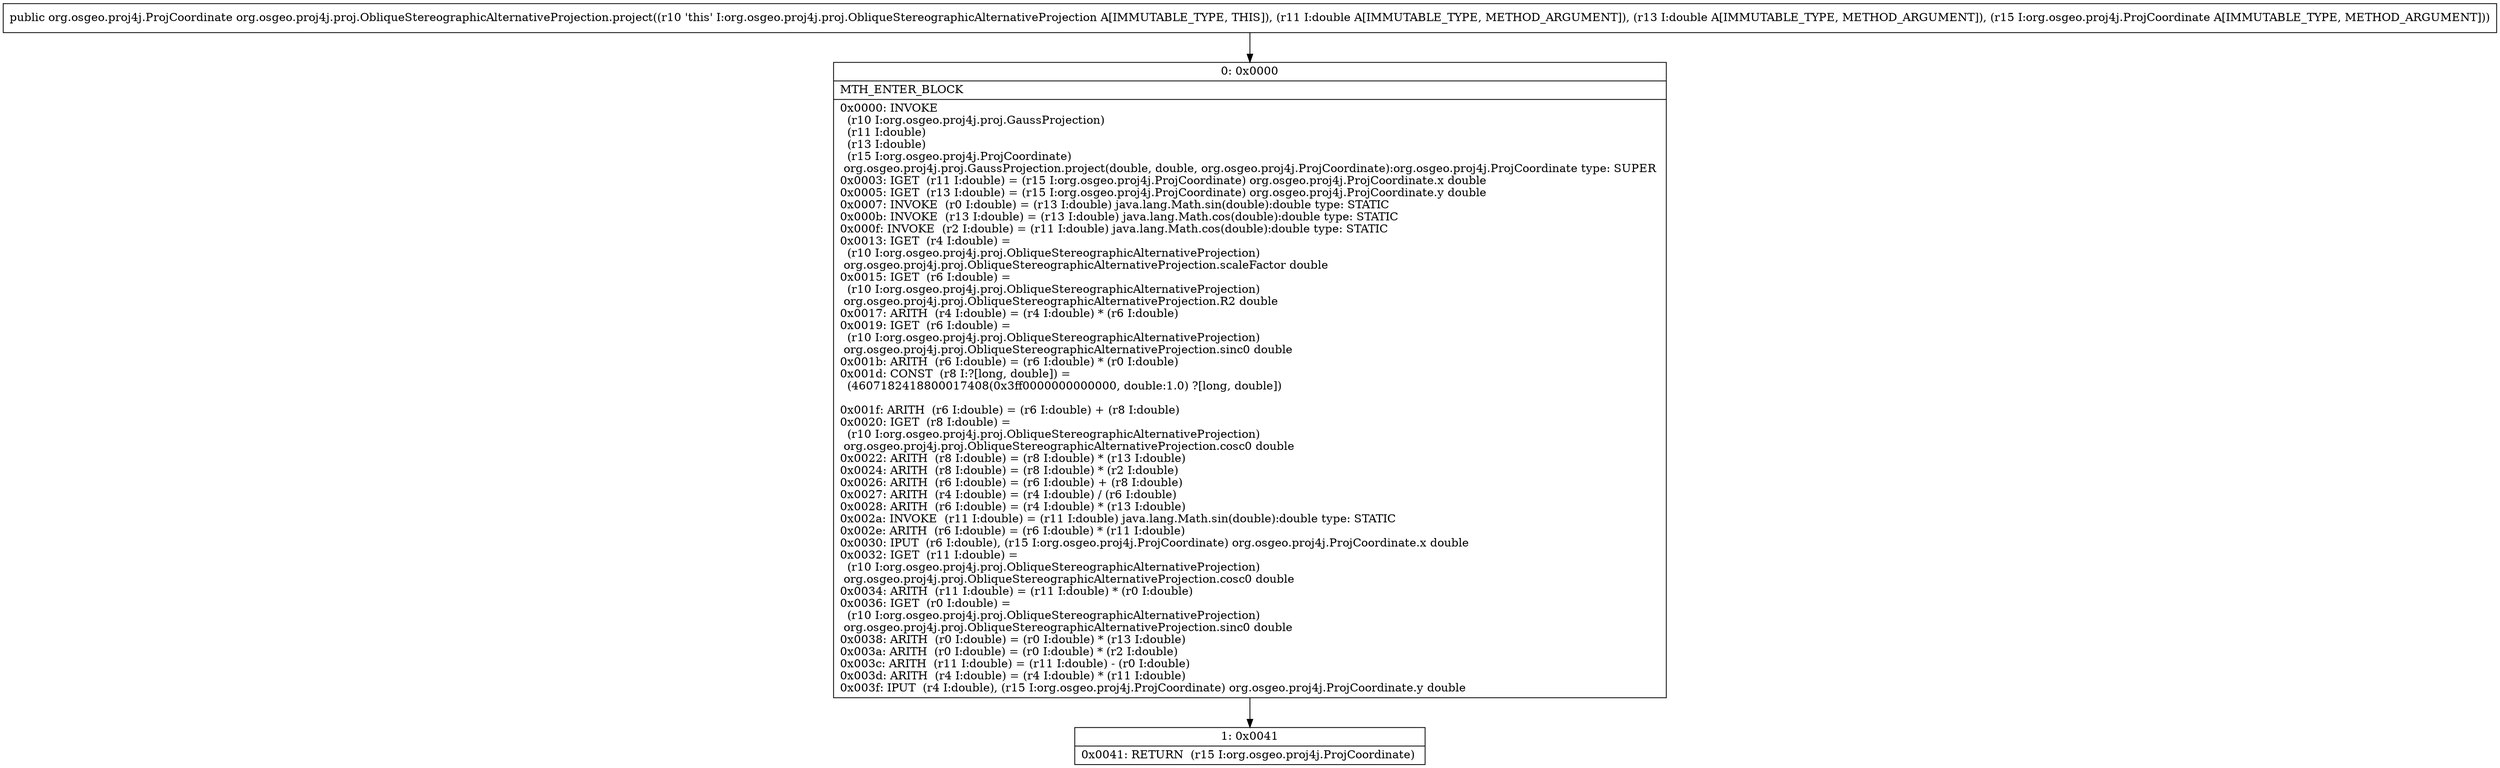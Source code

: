 digraph "CFG fororg.osgeo.proj4j.proj.ObliqueStereographicAlternativeProjection.project(DDLorg\/osgeo\/proj4j\/ProjCoordinate;)Lorg\/osgeo\/proj4j\/ProjCoordinate;" {
Node_0 [shape=record,label="{0\:\ 0x0000|MTH_ENTER_BLOCK\l|0x0000: INVOKE  \l  (r10 I:org.osgeo.proj4j.proj.GaussProjection)\l  (r11 I:double)\l  (r13 I:double)\l  (r15 I:org.osgeo.proj4j.ProjCoordinate)\l org.osgeo.proj4j.proj.GaussProjection.project(double, double, org.osgeo.proj4j.ProjCoordinate):org.osgeo.proj4j.ProjCoordinate type: SUPER \l0x0003: IGET  (r11 I:double) = (r15 I:org.osgeo.proj4j.ProjCoordinate) org.osgeo.proj4j.ProjCoordinate.x double \l0x0005: IGET  (r13 I:double) = (r15 I:org.osgeo.proj4j.ProjCoordinate) org.osgeo.proj4j.ProjCoordinate.y double \l0x0007: INVOKE  (r0 I:double) = (r13 I:double) java.lang.Math.sin(double):double type: STATIC \l0x000b: INVOKE  (r13 I:double) = (r13 I:double) java.lang.Math.cos(double):double type: STATIC \l0x000f: INVOKE  (r2 I:double) = (r11 I:double) java.lang.Math.cos(double):double type: STATIC \l0x0013: IGET  (r4 I:double) = \l  (r10 I:org.osgeo.proj4j.proj.ObliqueStereographicAlternativeProjection)\l org.osgeo.proj4j.proj.ObliqueStereographicAlternativeProjection.scaleFactor double \l0x0015: IGET  (r6 I:double) = \l  (r10 I:org.osgeo.proj4j.proj.ObliqueStereographicAlternativeProjection)\l org.osgeo.proj4j.proj.ObliqueStereographicAlternativeProjection.R2 double \l0x0017: ARITH  (r4 I:double) = (r4 I:double) * (r6 I:double) \l0x0019: IGET  (r6 I:double) = \l  (r10 I:org.osgeo.proj4j.proj.ObliqueStereographicAlternativeProjection)\l org.osgeo.proj4j.proj.ObliqueStereographicAlternativeProjection.sinc0 double \l0x001b: ARITH  (r6 I:double) = (r6 I:double) * (r0 I:double) \l0x001d: CONST  (r8 I:?[long, double]) = \l  (4607182418800017408(0x3ff0000000000000, double:1.0) ?[long, double])\l \l0x001f: ARITH  (r6 I:double) = (r6 I:double) + (r8 I:double) \l0x0020: IGET  (r8 I:double) = \l  (r10 I:org.osgeo.proj4j.proj.ObliqueStereographicAlternativeProjection)\l org.osgeo.proj4j.proj.ObliqueStereographicAlternativeProjection.cosc0 double \l0x0022: ARITH  (r8 I:double) = (r8 I:double) * (r13 I:double) \l0x0024: ARITH  (r8 I:double) = (r8 I:double) * (r2 I:double) \l0x0026: ARITH  (r6 I:double) = (r6 I:double) + (r8 I:double) \l0x0027: ARITH  (r4 I:double) = (r4 I:double) \/ (r6 I:double) \l0x0028: ARITH  (r6 I:double) = (r4 I:double) * (r13 I:double) \l0x002a: INVOKE  (r11 I:double) = (r11 I:double) java.lang.Math.sin(double):double type: STATIC \l0x002e: ARITH  (r6 I:double) = (r6 I:double) * (r11 I:double) \l0x0030: IPUT  (r6 I:double), (r15 I:org.osgeo.proj4j.ProjCoordinate) org.osgeo.proj4j.ProjCoordinate.x double \l0x0032: IGET  (r11 I:double) = \l  (r10 I:org.osgeo.proj4j.proj.ObliqueStereographicAlternativeProjection)\l org.osgeo.proj4j.proj.ObliqueStereographicAlternativeProjection.cosc0 double \l0x0034: ARITH  (r11 I:double) = (r11 I:double) * (r0 I:double) \l0x0036: IGET  (r0 I:double) = \l  (r10 I:org.osgeo.proj4j.proj.ObliqueStereographicAlternativeProjection)\l org.osgeo.proj4j.proj.ObliqueStereographicAlternativeProjection.sinc0 double \l0x0038: ARITH  (r0 I:double) = (r0 I:double) * (r13 I:double) \l0x003a: ARITH  (r0 I:double) = (r0 I:double) * (r2 I:double) \l0x003c: ARITH  (r11 I:double) = (r11 I:double) \- (r0 I:double) \l0x003d: ARITH  (r4 I:double) = (r4 I:double) * (r11 I:double) \l0x003f: IPUT  (r4 I:double), (r15 I:org.osgeo.proj4j.ProjCoordinate) org.osgeo.proj4j.ProjCoordinate.y double \l}"];
Node_1 [shape=record,label="{1\:\ 0x0041|0x0041: RETURN  (r15 I:org.osgeo.proj4j.ProjCoordinate) \l}"];
MethodNode[shape=record,label="{public org.osgeo.proj4j.ProjCoordinate org.osgeo.proj4j.proj.ObliqueStereographicAlternativeProjection.project((r10 'this' I:org.osgeo.proj4j.proj.ObliqueStereographicAlternativeProjection A[IMMUTABLE_TYPE, THIS]), (r11 I:double A[IMMUTABLE_TYPE, METHOD_ARGUMENT]), (r13 I:double A[IMMUTABLE_TYPE, METHOD_ARGUMENT]), (r15 I:org.osgeo.proj4j.ProjCoordinate A[IMMUTABLE_TYPE, METHOD_ARGUMENT])) }"];
MethodNode -> Node_0;
Node_0 -> Node_1;
}

